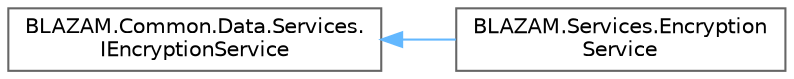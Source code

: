 digraph "Graphical Class Hierarchy"
{
 // LATEX_PDF_SIZE
  bgcolor="transparent";
  edge [fontname=Helvetica,fontsize=10,labelfontname=Helvetica,labelfontsize=10];
  node [fontname=Helvetica,fontsize=10,shape=box,height=0.2,width=0.4];
  rankdir="LR";
  Node0 [id="Node000000",label="BLAZAM.Common.Data.Services.\lIEncryptionService",height=0.2,width=0.4,color="grey40", fillcolor="white", style="filled",URL="$interface_b_l_a_z_a_m_1_1_common_1_1_data_1_1_services_1_1_i_encryption_service.html",tooltip=" "];
  Node0 -> Node1 [id="edge30_Node000000_Node000001",dir="back",color="steelblue1",style="solid",tooltip=" "];
  Node1 [id="Node000001",label="BLAZAM.Services.Encryption\lService",height=0.2,width=0.4,color="grey40", fillcolor="white", style="filled",URL="$class_b_l_a_z_a_m_1_1_services_1_1_encryption_service.html",tooltip=" "];
}
